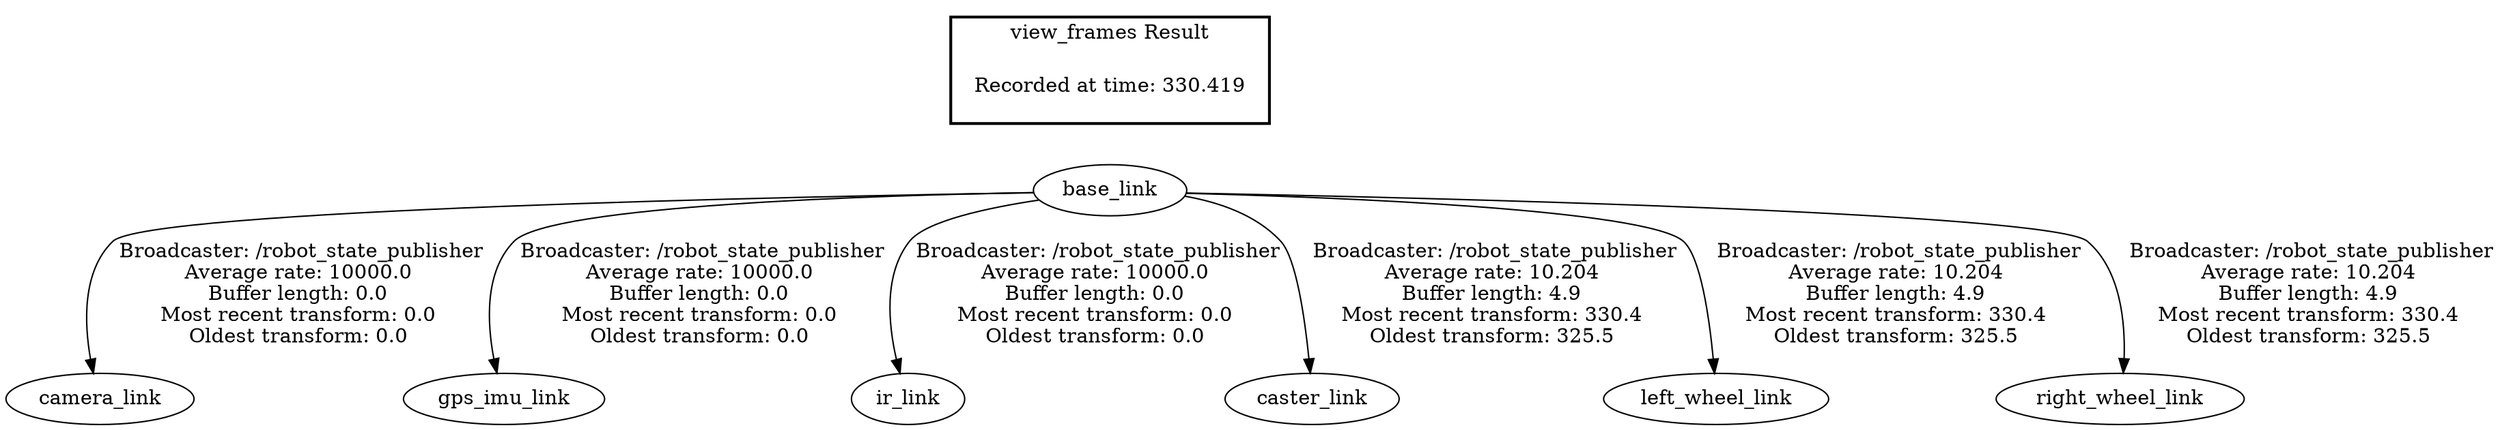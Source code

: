 digraph G {
"base_link" -> "camera_link"[label=" Broadcaster: /robot_state_publisher\nAverage rate: 10000.0\nBuffer length: 0.0\nMost recent transform: 0.0\nOldest transform: 0.0\n"];
"base_link" -> "gps_imu_link"[label=" Broadcaster: /robot_state_publisher\nAverage rate: 10000.0\nBuffer length: 0.0\nMost recent transform: 0.0\nOldest transform: 0.0\n"];
"base_link" -> "ir_link"[label=" Broadcaster: /robot_state_publisher\nAverage rate: 10000.0\nBuffer length: 0.0\nMost recent transform: 0.0\nOldest transform: 0.0\n"];
"base_link" -> "caster_link"[label=" Broadcaster: /robot_state_publisher\nAverage rate: 10.204\nBuffer length: 4.9\nMost recent transform: 330.4\nOldest transform: 325.5\n"];
"base_link" -> "left_wheel_link"[label=" Broadcaster: /robot_state_publisher\nAverage rate: 10.204\nBuffer length: 4.9\nMost recent transform: 330.4\nOldest transform: 325.5\n"];
"base_link" -> "right_wheel_link"[label=" Broadcaster: /robot_state_publisher\nAverage rate: 10.204\nBuffer length: 4.9\nMost recent transform: 330.4\nOldest transform: 325.5\n"];
edge [style=invis];
 subgraph cluster_legend { style=bold; color=black; label ="view_frames Result";
"Recorded at time: 330.419"[ shape=plaintext ] ;
}->"base_link";
}